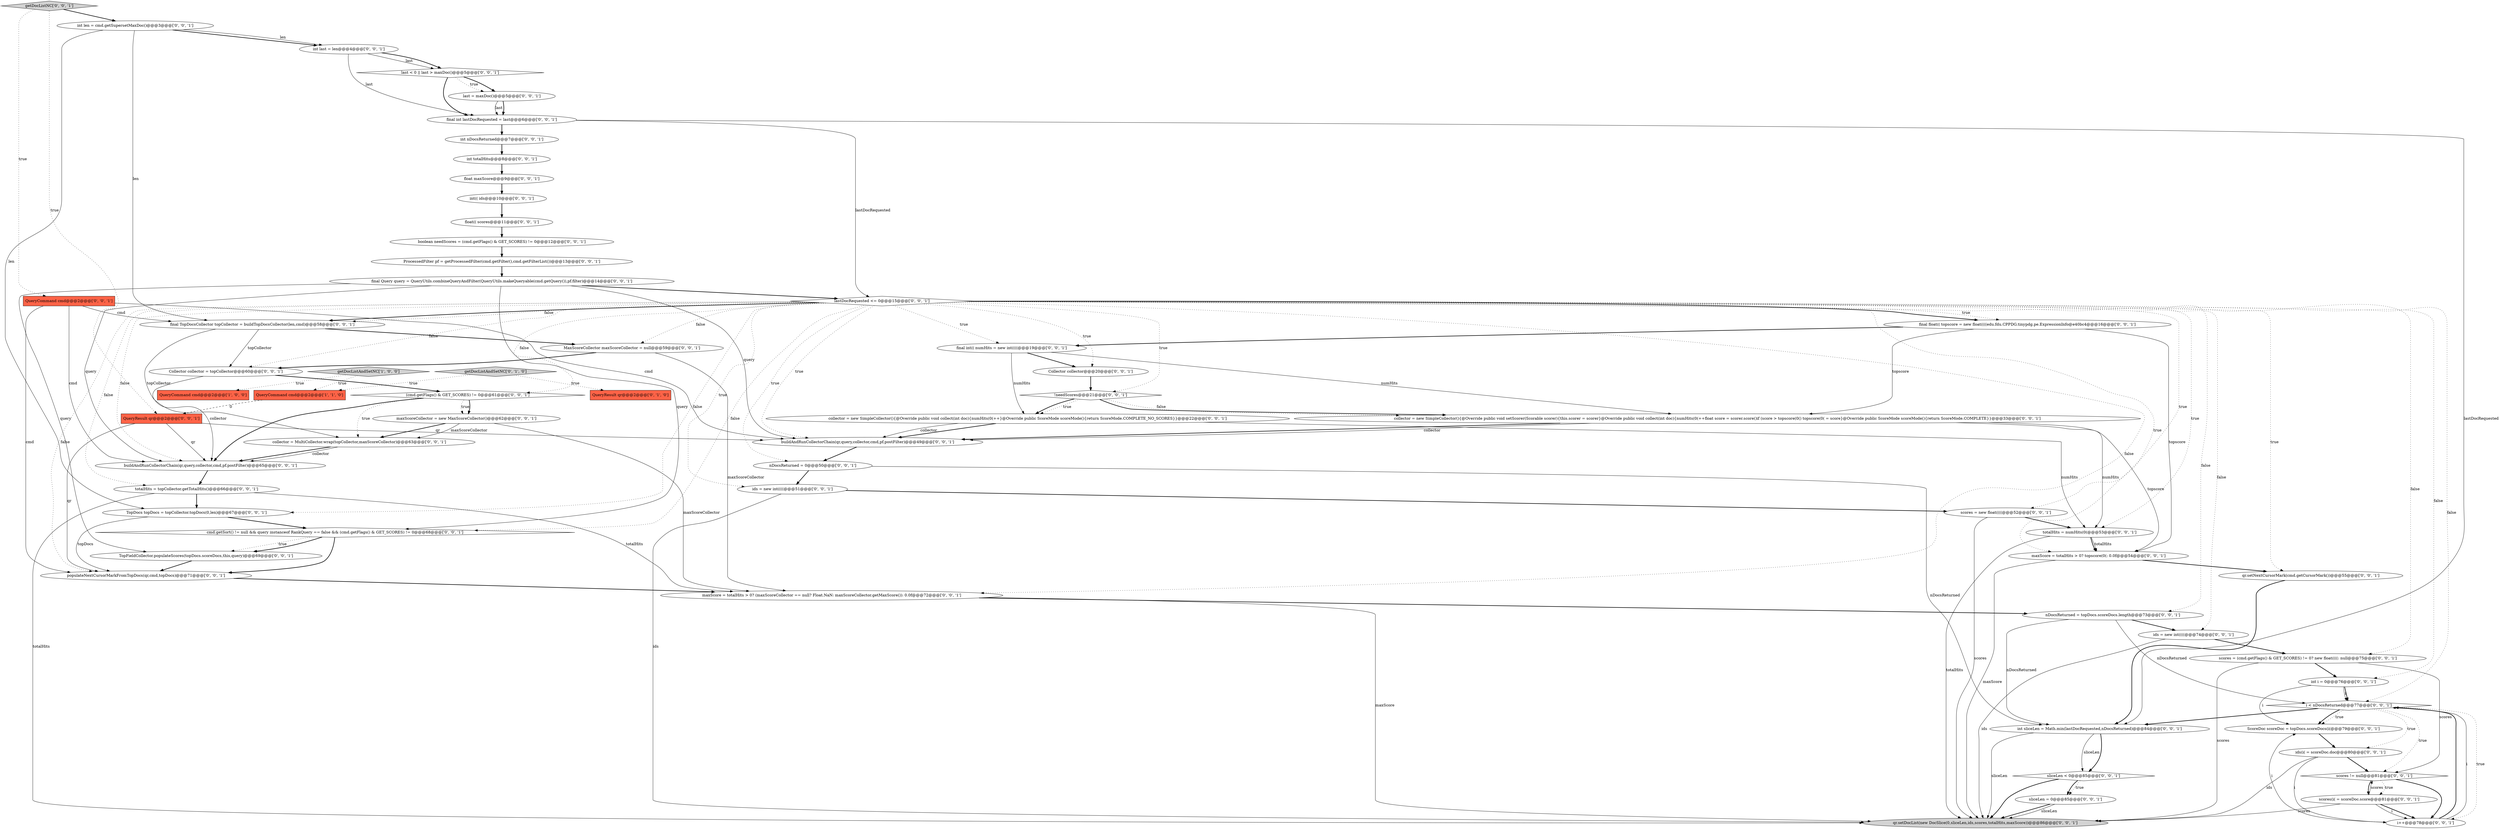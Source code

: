 digraph {
17 [style = filled, label = "sliceLen = 0@@@85@@@['0', '0', '1']", fillcolor = white, shape = ellipse image = "AAA0AAABBB3BBB"];
32 [style = filled, label = "qr.setDocList(new DocSlice(0,sliceLen,ids,scores,totalHits,maxScore))@@@86@@@['0', '0', '1']", fillcolor = lightgray, shape = ellipse image = "AAA0AAABBB3BBB"];
5 [style = filled, label = "TopDocs topDocs = topCollector.topDocs(0,len)@@@67@@@['0', '0', '1']", fillcolor = white, shape = ellipse image = "AAA0AAABBB3BBB"];
52 [style = filled, label = "ids = new int((((@@@51@@@['0', '0', '1']", fillcolor = white, shape = ellipse image = "AAA0AAABBB3BBB"];
35 [style = filled, label = "sliceLen < 0@@@85@@@['0', '0', '1']", fillcolor = white, shape = diamond image = "AAA0AAABBB3BBB"];
34 [style = filled, label = "ScoreDoc scoreDoc = topDocs.scoreDocs(i(@@@79@@@['0', '0', '1']", fillcolor = white, shape = ellipse image = "AAA0AAABBB3BBB"];
23 [style = filled, label = "i++@@@78@@@['0', '0', '1']", fillcolor = white, shape = ellipse image = "AAA0AAABBB3BBB"];
28 [style = filled, label = "ids(i( = scoreDoc.doc@@@80@@@['0', '0', '1']", fillcolor = white, shape = ellipse image = "AAA0AAABBB3BBB"];
40 [style = filled, label = "lastDocRequested <= 0@@@15@@@['0', '0', '1']", fillcolor = white, shape = diamond image = "AAA0AAABBB3BBB"];
55 [style = filled, label = "qr.setNextCursorMark(cmd.getCursorMark())@@@55@@@['0', '0', '1']", fillcolor = white, shape = ellipse image = "AAA0AAABBB3BBB"];
1 [style = filled, label = "getDocListAndSetNC['1', '0', '0']", fillcolor = lightgray, shape = diamond image = "AAA0AAABBB1BBB"];
16 [style = filled, label = "nDocsReturned = topDocs.scoreDocs.length@@@73@@@['0', '0', '1']", fillcolor = white, shape = ellipse image = "AAA0AAABBB3BBB"];
54 [style = filled, label = "QueryResult qr@@@2@@@['0', '0', '1']", fillcolor = tomato, shape = box image = "AAA0AAABBB3BBB"];
58 [style = filled, label = "MaxScoreCollector maxScoreCollector = null@@@59@@@['0', '0', '1']", fillcolor = white, shape = ellipse image = "AAA0AAABBB3BBB"];
60 [style = filled, label = "ProcessedFilter pf = getProcessedFilter(cmd.getFilter(),cmd.getFilterList())@@@13@@@['0', '0', '1']", fillcolor = white, shape = ellipse image = "AAA0AAABBB3BBB"];
11 [style = filled, label = "TopFieldCollector.populateScores(topDocs.scoreDocs,this,query)@@@69@@@['0', '0', '1']", fillcolor = white, shape = ellipse image = "AAA0AAABBB3BBB"];
2 [style = filled, label = "QueryCommand cmd@@@2@@@['1', '1', '0']", fillcolor = tomato, shape = box image = "AAA0AAABBB1BBB"];
30 [style = filled, label = "float maxScore@@@9@@@['0', '0', '1']", fillcolor = white, shape = ellipse image = "AAA0AAABBB3BBB"];
39 [style = filled, label = "collector = new SimpleCollector(){@Override public void setScorer(Scorable scorer){this.scorer = scorer}@Override public void collect(int doc){numHits(0(++float score = scorer.score()if (score > topscore(0() topscore(0( = score}@Override public ScoreMode scoreMode(){return ScoreMode.COMPLETE}}@@@33@@@['0', '0', '1']", fillcolor = white, shape = ellipse image = "AAA0AAABBB3BBB"];
61 [style = filled, label = "!needScores@@@21@@@['0', '0', '1']", fillcolor = white, shape = diamond image = "AAA0AAABBB3BBB"];
33 [style = filled, label = "i < nDocsReturned@@@77@@@['0', '0', '1']", fillcolor = white, shape = diamond image = "AAA0AAABBB3BBB"];
0 [style = filled, label = "QueryCommand cmd@@@2@@@['1', '0', '0']", fillcolor = tomato, shape = box image = "AAA0AAABBB1BBB"];
19 [style = filled, label = "int last = len@@@4@@@['0', '0', '1']", fillcolor = white, shape = ellipse image = "AAA0AAABBB3BBB"];
7 [style = filled, label = "boolean needScores = (cmd.getFlags() & GET_SCORES) != 0@@@12@@@['0', '0', '1']", fillcolor = white, shape = ellipse image = "AAA0AAABBB3BBB"];
37 [style = filled, label = "(cmd.getFlags() & GET_SCORES) != 0@@@61@@@['0', '0', '1']", fillcolor = white, shape = diamond image = "AAA0AAABBB3BBB"];
49 [style = filled, label = "collector = MultiCollector.wrap(topCollector,maxScoreCollector)@@@63@@@['0', '0', '1']", fillcolor = white, shape = ellipse image = "AAA0AAABBB3BBB"];
14 [style = filled, label = "Collector collector@@@20@@@['0', '0', '1']", fillcolor = white, shape = ellipse image = "AAA0AAABBB3BBB"];
12 [style = filled, label = "getDocListNC['0', '0', '1']", fillcolor = lightgray, shape = diamond image = "AAA0AAABBB3BBB"];
21 [style = filled, label = "totalHits = numHits(0(@@@53@@@['0', '0', '1']", fillcolor = white, shape = ellipse image = "AAA0AAABBB3BBB"];
25 [style = filled, label = "cmd.getSort() != null && query instanceof RankQuery == false && (cmd.getFlags() & GET_SCORES) != 0@@@68@@@['0', '0', '1']", fillcolor = white, shape = diamond image = "AAA0AAABBB3BBB"];
31 [style = filled, label = "collector = new SimpleCollector(){@Override public void collect(int doc){numHits(0(++}@Override public ScoreMode scoreMode(){return ScoreMode.COMPLETE_NO_SCORES}}@@@22@@@['0', '0', '1']", fillcolor = white, shape = ellipse image = "AAA0AAABBB3BBB"];
41 [style = filled, label = "buildAndRunCollectorChain(qr,query,collector,cmd,pf.postFilter)@@@49@@@['0', '0', '1']", fillcolor = white, shape = ellipse image = "AAA0AAABBB3BBB"];
53 [style = filled, label = "nDocsReturned = 0@@@50@@@['0', '0', '1']", fillcolor = white, shape = ellipse image = "AAA0AAABBB3BBB"];
20 [style = filled, label = "int i = 0@@@76@@@['0', '0', '1']", fillcolor = white, shape = ellipse image = "AAA0AAABBB3BBB"];
3 [style = filled, label = "QueryResult qr@@@2@@@['0', '1', '0']", fillcolor = tomato, shape = box image = "AAA0AAABBB2BBB"];
45 [style = filled, label = "maxScore = totalHits > 0? topscore(0(: 0.0f@@@54@@@['0', '0', '1']", fillcolor = white, shape = ellipse image = "AAA0AAABBB3BBB"];
38 [style = filled, label = "totalHits = topCollector.getTotalHits()@@@66@@@['0', '0', '1']", fillcolor = white, shape = ellipse image = "AAA0AAABBB3BBB"];
4 [style = filled, label = "getDocListAndSetNC['0', '1', '0']", fillcolor = lightgray, shape = diamond image = "AAA0AAABBB2BBB"];
44 [style = filled, label = "scores = (cmd.getFlags() & GET_SCORES) != 0? new float((((: null@@@75@@@['0', '0', '1']", fillcolor = white, shape = ellipse image = "AAA0AAABBB3BBB"];
59 [style = filled, label = "maxScoreCollector = new MaxScoreCollector()@@@62@@@['0', '0', '1']", fillcolor = white, shape = ellipse image = "AAA0AAABBB3BBB"];
9 [style = filled, label = "final int(( numHits = new int((((@@@19@@@['0', '0', '1']", fillcolor = white, shape = ellipse image = "AAA0AAABBB3BBB"];
43 [style = filled, label = "int len = cmd.getSupersetMaxDoc()@@@3@@@['0', '0', '1']", fillcolor = white, shape = ellipse image = "AAA0AAABBB3BBB"];
13 [style = filled, label = "float(( scores@@@11@@@['0', '0', '1']", fillcolor = white, shape = ellipse image = "AAA0AAABBB3BBB"];
50 [style = filled, label = "scores != null@@@81@@@['0', '0', '1']", fillcolor = white, shape = diamond image = "AAA0AAABBB3BBB"];
57 [style = filled, label = "Collector collector = topCollector@@@60@@@['0', '0', '1']", fillcolor = white, shape = ellipse image = "AAA0AAABBB3BBB"];
22 [style = filled, label = "maxScore = totalHits > 0? (maxScoreCollector == null? Float.NaN: maxScoreCollector.getMaxScore()): 0.0f@@@72@@@['0', '0', '1']", fillcolor = white, shape = ellipse image = "AAA0AAABBB3BBB"];
46 [style = filled, label = "ids = new int((((@@@74@@@['0', '0', '1']", fillcolor = white, shape = ellipse image = "AAA0AAABBB3BBB"];
27 [style = filled, label = "final float(( topscore = new float((((edu.fdu.CPPDG.tinypdg.pe.ExpressionInfo@e40bc4@@@16@@@['0', '0', '1']", fillcolor = white, shape = ellipse image = "AAA0AAABBB3BBB"];
26 [style = filled, label = "QueryCommand cmd@@@2@@@['0', '0', '1']", fillcolor = tomato, shape = box image = "AAA0AAABBB3BBB"];
48 [style = filled, label = "int totalHits@@@8@@@['0', '0', '1']", fillcolor = white, shape = ellipse image = "AAA0AAABBB3BBB"];
10 [style = filled, label = "int sliceLen = Math.min(lastDocRequested,nDocsReturned)@@@84@@@['0', '0', '1']", fillcolor = white, shape = ellipse image = "AAA0AAABBB3BBB"];
42 [style = filled, label = "last = maxDoc()@@@5@@@['0', '0', '1']", fillcolor = white, shape = ellipse image = "AAA0AAABBB3BBB"];
8 [style = filled, label = "buildAndRunCollectorChain(qr,query,collector,cmd,pf.postFilter)@@@65@@@['0', '0', '1']", fillcolor = white, shape = ellipse image = "AAA0AAABBB3BBB"];
18 [style = filled, label = "scores = new float((((@@@52@@@['0', '0', '1']", fillcolor = white, shape = ellipse image = "AAA0AAABBB3BBB"];
47 [style = filled, label = "scores(i( = scoreDoc.score@@@81@@@['0', '0', '1']", fillcolor = white, shape = ellipse image = "AAA0AAABBB3BBB"];
15 [style = filled, label = "final TopDocsCollector topCollector = buildTopDocsCollector(len,cmd)@@@58@@@['0', '0', '1']", fillcolor = white, shape = ellipse image = "AAA0AAABBB3BBB"];
36 [style = filled, label = "final Query query = QueryUtils.combineQueryAndFilter(QueryUtils.makeQueryable(cmd.getQuery()),pf.filter)@@@14@@@['0', '0', '1']", fillcolor = white, shape = ellipse image = "AAA0AAABBB3BBB"];
24 [style = filled, label = "int(( ids@@@10@@@['0', '0', '1']", fillcolor = white, shape = ellipse image = "AAA0AAABBB3BBB"];
51 [style = filled, label = "final int lastDocRequested = last@@@6@@@['0', '0', '1']", fillcolor = white, shape = ellipse image = "AAA0AAABBB3BBB"];
29 [style = filled, label = "last < 0 || last > maxDoc()@@@5@@@['0', '0', '1']", fillcolor = white, shape = diamond image = "AAA0AAABBB3BBB"];
6 [style = filled, label = "int nDocsReturned@@@7@@@['0', '0', '1']", fillcolor = white, shape = ellipse image = "AAA0AAABBB3BBB"];
56 [style = filled, label = "populateNextCursorMarkFromTopDocs(qr,cmd,topDocs)@@@71@@@['0', '0', '1']", fillcolor = white, shape = ellipse image = "AAA0AAABBB3BBB"];
11->56 [style = bold, label=""];
40->18 [style = dotted, label="true"];
28->32 [style = solid, label="ids"];
19->29 [style = solid, label="last"];
24->13 [style = bold, label=""];
51->40 [style = solid, label="lastDocRequested"];
25->11 [style = dotted, label="true"];
59->49 [style = solid, label="maxScoreCollector"];
48->30 [style = bold, label=""];
36->11 [style = solid, label="query"];
1->0 [style = dotted, label="true"];
38->22 [style = solid, label="totalHits"];
46->44 [style = bold, label=""];
58->57 [style = bold, label=""];
44->32 [style = solid, label="scores"];
47->32 [style = solid, label="scores"];
59->49 [style = bold, label=""];
40->61 [style = dotted, label="true"];
12->26 [style = dotted, label="true"];
33->34 [style = bold, label=""];
26->41 [style = solid, label="cmd"];
40->53 [style = dotted, label="true"];
51->6 [style = bold, label=""];
54->8 [style = solid, label="qr"];
35->32 [style = bold, label=""];
40->27 [style = dotted, label="true"];
39->41 [style = bold, label=""];
51->10 [style = solid, label="lastDocRequested"];
41->53 [style = bold, label=""];
20->34 [style = solid, label="i"];
19->51 [style = solid, label="last"];
19->29 [style = bold, label=""];
40->5 [style = dotted, label="false"];
36->25 [style = solid, label="query"];
25->56 [style = bold, label=""];
37->59 [style = dotted, label="true"];
9->14 [style = bold, label=""];
18->21 [style = bold, label=""];
33->28 [style = dotted, label="true"];
10->32 [style = solid, label="sliceLen"];
40->56 [style = dotted, label="false"];
5->56 [style = solid, label="topDocs"];
26->8 [style = solid, label="cmd"];
9->31 [style = solid, label="numHits"];
35->17 [style = dotted, label="true"];
40->8 [style = dotted, label="false"];
40->38 [style = dotted, label="false"];
61->39 [style = dotted, label="false"];
16->33 [style = solid, label="nDocsReturned"];
6->48 [style = bold, label=""];
39->41 [style = solid, label="collector"];
35->17 [style = bold, label=""];
34->28 [style = bold, label=""];
57->37 [style = bold, label=""];
56->22 [style = bold, label=""];
38->5 [style = bold, label=""];
23->33 [style = bold, label=""];
40->45 [style = dotted, label="true"];
49->8 [style = bold, label=""];
26->15 [style = solid, label="cmd"];
61->39 [style = bold, label=""];
29->51 [style = bold, label=""];
40->41 [style = dotted, label="true"];
36->41 [style = solid, label="query"];
40->9 [style = dotted, label="true"];
40->22 [style = dotted, label="false"];
17->32 [style = bold, label=""];
40->15 [style = bold, label=""];
39->21 [style = solid, label="numHits"];
31->41 [style = bold, label=""];
15->49 [style = solid, label="topCollector"];
43->19 [style = bold, label=""];
10->35 [style = solid, label="sliceLen"];
47->23 [style = bold, label=""];
61->31 [style = dotted, label="true"];
55->10 [style = bold, label=""];
40->25 [style = dotted, label="false"];
58->22 [style = solid, label="maxScoreCollector"];
33->50 [style = dotted, label="true"];
1->2 [style = dotted, label="true"];
29->42 [style = dotted, label="true"];
40->46 [style = dotted, label="false"];
46->32 [style = solid, label="ids"];
18->32 [style = solid, label="scores"];
36->40 [style = bold, label=""];
39->45 [style = solid, label="topscore"];
21->45 [style = bold, label=""];
33->23 [style = dotted, label="true"];
40->15 [style = dotted, label="false"];
40->57 [style = dotted, label="false"];
43->5 [style = solid, label="len"];
4->3 [style = dotted, label="true"];
40->44 [style = dotted, label="false"];
52->18 [style = bold, label=""];
43->15 [style = solid, label="len"];
21->32 [style = solid, label="totalHits"];
33->10 [style = bold, label=""];
44->50 [style = solid, label="scores"];
15->57 [style = solid, label="topCollector"];
22->16 [style = bold, label=""];
43->19 [style = solid, label="len"];
40->55 [style = dotted, label="true"];
27->9 [style = bold, label=""];
40->14 [style = dotted, label="true"];
23->33 [style = solid, label="i"];
44->20 [style = bold, label=""];
52->32 [style = solid, label="ids"];
40->27 [style = bold, label=""];
16->46 [style = bold, label=""];
8->38 [style = bold, label=""];
53->10 [style = solid, label="nDocsReturned"];
12->54 [style = dotted, label="true"];
40->33 [style = dotted, label="false"];
17->32 [style = solid, label="sliceLen"];
40->37 [style = dotted, label="false"];
33->34 [style = dotted, label="true"];
50->47 [style = dotted, label="true"];
49->8 [style = solid, label="collector"];
40->21 [style = dotted, label="true"];
50->23 [style = bold, label=""];
40->16 [style = dotted, label="false"];
38->32 [style = solid, label="totalHits"];
31->41 [style = solid, label="collector"];
23->34 [style = solid, label="i"];
20->33 [style = bold, label=""];
28->50 [style = bold, label=""];
27->39 [style = solid, label="topscore"];
4->2 [style = dotted, label="true"];
21->45 [style = solid, label="totalHits"];
15->58 [style = bold, label=""];
42->51 [style = bold, label=""];
40->52 [style = dotted, label="true"];
29->42 [style = bold, label=""];
13->7 [style = bold, label=""];
27->45 [style = solid, label="topscore"];
28->23 [style = solid, label="i"];
42->51 [style = solid, label="last"];
47->50 [style = solid, label="scores"];
61->31 [style = bold, label=""];
54->56 [style = solid, label="qr"];
10->35 [style = bold, label=""];
59->22 [style = solid, label="maxScoreCollector"];
40->58 [style = dotted, label="false"];
50->47 [style = bold, label=""];
57->8 [style = solid, label="collector"];
31->21 [style = solid, label="numHits"];
45->55 [style = bold, label=""];
37->49 [style = dotted, label="true"];
7->60 [style = bold, label=""];
36->8 [style = solid, label="query"];
25->11 [style = bold, label=""];
45->32 [style = solid, label="maxScore"];
47->23 [style = solid, label="i"];
20->33 [style = solid, label="i"];
60->36 [style = bold, label=""];
54->41 [style = solid, label="qr"];
5->25 [style = bold, label=""];
22->32 [style = solid, label="maxScore"];
2->54 [style = dashed, label="0"];
12->43 [style = bold, label=""];
37->59 [style = bold, label=""];
37->8 [style = bold, label=""];
9->39 [style = solid, label="numHits"];
26->56 [style = solid, label="cmd"];
16->10 [style = solid, label="nDocsReturned"];
30->24 [style = bold, label=""];
14->61 [style = bold, label=""];
40->20 [style = dotted, label="false"];
53->52 [style = bold, label=""];
}
